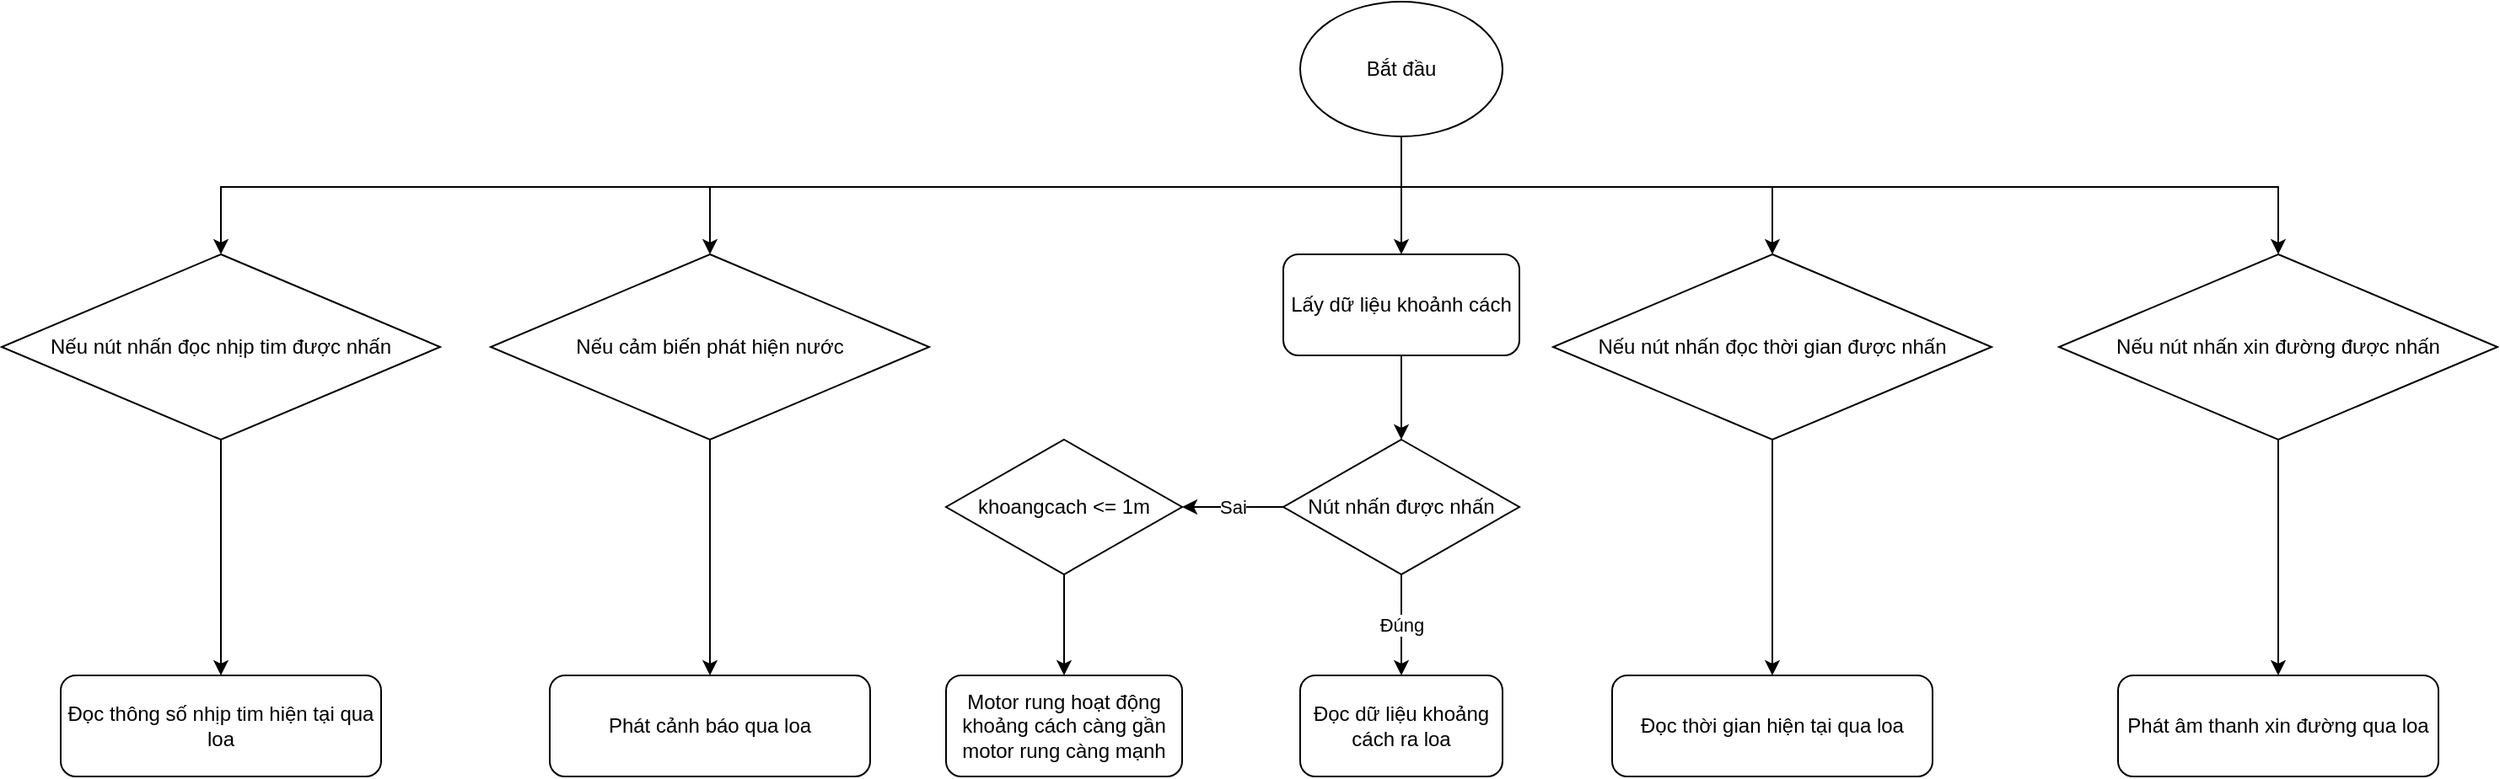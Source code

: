 <mxfile version="20.5.3" type="device"><diagram id="C5RBs43oDa-KdzZeNtuy" name="Page-1"><mxGraphModel dx="1313" dy="766" grid="1" gridSize="10" guides="1" tooltips="1" connect="1" arrows="1" fold="1" page="1" pageScale="1" pageWidth="827" pageHeight="1169" math="0" shadow="0"><root><mxCell id="WIyWlLk6GJQsqaUBKTNV-0"/><mxCell id="WIyWlLk6GJQsqaUBKTNV-1" parent="WIyWlLk6GJQsqaUBKTNV-0"/><mxCell id="J_VJNcF1HhjyNpHC2Kxg-0" value="Bắt đầu" style="ellipse;whiteSpace=wrap;html=1;" vertex="1" parent="WIyWlLk6GJQsqaUBKTNV-1"><mxGeometry x="310" y="30" width="120" height="80" as="geometry"/></mxCell><mxCell id="J_VJNcF1HhjyNpHC2Kxg-1" value="Lấy dữ liệu khoảnh cách" style="rounded=1;whiteSpace=wrap;html=1;" vertex="1" parent="WIyWlLk6GJQsqaUBKTNV-1"><mxGeometry x="300" y="180" width="140" height="60" as="geometry"/></mxCell><mxCell id="J_VJNcF1HhjyNpHC2Kxg-2" value="" style="endArrow=classic;html=1;rounded=0;exitX=0.5;exitY=1;exitDx=0;exitDy=0;entryX=0.5;entryY=0;entryDx=0;entryDy=0;" edge="1" parent="WIyWlLk6GJQsqaUBKTNV-1" source="J_VJNcF1HhjyNpHC2Kxg-0" target="J_VJNcF1HhjyNpHC2Kxg-1"><mxGeometry width="50" height="50" relative="1" as="geometry"><mxPoint x="340" y="280" as="sourcePoint"/><mxPoint x="390" y="230" as="targetPoint"/></mxGeometry></mxCell><mxCell id="J_VJNcF1HhjyNpHC2Kxg-3" value="Nút nhấn được nhấn" style="rhombus;whiteSpace=wrap;html=1;" vertex="1" parent="WIyWlLk6GJQsqaUBKTNV-1"><mxGeometry x="300" y="290" width="140" height="80" as="geometry"/></mxCell><mxCell id="J_VJNcF1HhjyNpHC2Kxg-4" value="khoangcach &amp;lt;= 1m" style="rhombus;whiteSpace=wrap;html=1;" vertex="1" parent="WIyWlLk6GJQsqaUBKTNV-1"><mxGeometry x="100" y="290" width="140" height="80" as="geometry"/></mxCell><mxCell id="J_VJNcF1HhjyNpHC2Kxg-5" value="" style="endArrow=classic;html=1;rounded=0;entryX=0.5;entryY=0;entryDx=0;entryDy=0;" edge="1" parent="WIyWlLk6GJQsqaUBKTNV-1" target="J_VJNcF1HhjyNpHC2Kxg-3"><mxGeometry width="50" height="50" relative="1" as="geometry"><mxPoint x="370" y="240" as="sourcePoint"/><mxPoint x="390" y="220" as="targetPoint"/><Array as="points"><mxPoint x="370" y="270"/></Array></mxGeometry></mxCell><mxCell id="J_VJNcF1HhjyNpHC2Kxg-7" value="Đọc dữ liệu khoảng cách ra loa" style="rounded=1;whiteSpace=wrap;html=1;" vertex="1" parent="WIyWlLk6GJQsqaUBKTNV-1"><mxGeometry x="310" y="430" width="120" height="60" as="geometry"/></mxCell><mxCell id="J_VJNcF1HhjyNpHC2Kxg-8" value="Đúng" style="endArrow=classic;html=1;rounded=0;exitX=0.5;exitY=1;exitDx=0;exitDy=0;entryX=0.5;entryY=0;entryDx=0;entryDy=0;" edge="1" parent="WIyWlLk6GJQsqaUBKTNV-1" source="J_VJNcF1HhjyNpHC2Kxg-3" target="J_VJNcF1HhjyNpHC2Kxg-7"><mxGeometry width="50" height="50" relative="1" as="geometry"><mxPoint x="480" y="250" as="sourcePoint"/><mxPoint x="530" y="200" as="targetPoint"/></mxGeometry></mxCell><mxCell id="J_VJNcF1HhjyNpHC2Kxg-9" value="Sai" style="endArrow=classic;html=1;rounded=0;exitX=0;exitY=0.5;exitDx=0;exitDy=0;entryX=1;entryY=0.5;entryDx=0;entryDy=0;" edge="1" parent="WIyWlLk6GJQsqaUBKTNV-1" source="J_VJNcF1HhjyNpHC2Kxg-3" target="J_VJNcF1HhjyNpHC2Kxg-4"><mxGeometry width="50" height="50" relative="1" as="geometry"><mxPoint x="340" y="260" as="sourcePoint"/><mxPoint x="390" y="210" as="targetPoint"/></mxGeometry></mxCell><mxCell id="J_VJNcF1HhjyNpHC2Kxg-10" value="" style="endArrow=classic;html=1;rounded=0;exitX=0.5;exitY=1;exitDx=0;exitDy=0;" edge="1" parent="WIyWlLk6GJQsqaUBKTNV-1" source="J_VJNcF1HhjyNpHC2Kxg-4"><mxGeometry width="50" height="50" relative="1" as="geometry"><mxPoint x="250" y="260" as="sourcePoint"/><mxPoint x="170" y="430" as="targetPoint"/></mxGeometry></mxCell><mxCell id="J_VJNcF1HhjyNpHC2Kxg-11" value="Motor rung hoạt động khoảng cách càng gần motor rung càng mạnh" style="rounded=1;whiteSpace=wrap;html=1;" vertex="1" parent="WIyWlLk6GJQsqaUBKTNV-1"><mxGeometry x="100" y="430" width="140" height="60" as="geometry"/></mxCell><mxCell id="J_VJNcF1HhjyNpHC2Kxg-14" value="" style="endArrow=classic;html=1;rounded=0;entryX=0.5;entryY=0;entryDx=0;entryDy=0;" edge="1" parent="WIyWlLk6GJQsqaUBKTNV-1" target="J_VJNcF1HhjyNpHC2Kxg-15"><mxGeometry width="50" height="50" relative="1" as="geometry"><mxPoint x="370" y="140" as="sourcePoint"/><mxPoint x="560" y="180" as="targetPoint"/><Array as="points"><mxPoint x="590" y="140"/></Array></mxGeometry></mxCell><mxCell id="J_VJNcF1HhjyNpHC2Kxg-15" value="Nếu nút nhấn đọc thời gian được nhấn" style="rhombus;whiteSpace=wrap;html=1;" vertex="1" parent="WIyWlLk6GJQsqaUBKTNV-1"><mxGeometry x="460" y="180" width="260" height="110" as="geometry"/></mxCell><mxCell id="J_VJNcF1HhjyNpHC2Kxg-16" value="" style="endArrow=classic;html=1;rounded=0;exitX=0.5;exitY=1;exitDx=0;exitDy=0;" edge="1" parent="WIyWlLk6GJQsqaUBKTNV-1" source="J_VJNcF1HhjyNpHC2Kxg-15" target="J_VJNcF1HhjyNpHC2Kxg-17"><mxGeometry width="50" height="50" relative="1" as="geometry"><mxPoint x="450" y="290" as="sourcePoint"/><mxPoint x="500" y="240" as="targetPoint"/></mxGeometry></mxCell><mxCell id="J_VJNcF1HhjyNpHC2Kxg-17" value="Đọc thời gian hiện tại qua loa" style="rounded=1;whiteSpace=wrap;html=1;" vertex="1" parent="WIyWlLk6GJQsqaUBKTNV-1"><mxGeometry x="495" y="430" width="190" height="60" as="geometry"/></mxCell><mxCell id="J_VJNcF1HhjyNpHC2Kxg-18" value="Nếu nút nhấn xin đường được nhấn" style="rhombus;whiteSpace=wrap;html=1;" vertex="1" parent="WIyWlLk6GJQsqaUBKTNV-1"><mxGeometry x="760" y="180" width="260" height="110" as="geometry"/></mxCell><mxCell id="J_VJNcF1HhjyNpHC2Kxg-19" value="" style="endArrow=classic;html=1;rounded=0;exitX=0.5;exitY=1;exitDx=0;exitDy=0;" edge="1" parent="WIyWlLk6GJQsqaUBKTNV-1" source="J_VJNcF1HhjyNpHC2Kxg-18" target="J_VJNcF1HhjyNpHC2Kxg-20"><mxGeometry width="50" height="50" relative="1" as="geometry"><mxPoint x="750" y="290" as="sourcePoint"/><mxPoint x="800" y="240" as="targetPoint"/></mxGeometry></mxCell><mxCell id="J_VJNcF1HhjyNpHC2Kxg-20" value="Phát âm thanh xin đường qua loa" style="rounded=1;whiteSpace=wrap;html=1;" vertex="1" parent="WIyWlLk6GJQsqaUBKTNV-1"><mxGeometry x="795" y="430" width="190" height="60" as="geometry"/></mxCell><mxCell id="J_VJNcF1HhjyNpHC2Kxg-21" value="" style="endArrow=classic;html=1;rounded=0;entryX=0.5;entryY=0;entryDx=0;entryDy=0;" edge="1" parent="WIyWlLk6GJQsqaUBKTNV-1" target="J_VJNcF1HhjyNpHC2Kxg-18"><mxGeometry width="50" height="50" relative="1" as="geometry"><mxPoint x="590" y="140" as="sourcePoint"/><mxPoint x="750" y="350" as="targetPoint"/><Array as="points"><mxPoint x="890" y="140"/></Array></mxGeometry></mxCell><mxCell id="J_VJNcF1HhjyNpHC2Kxg-22" value="Nếu cảm biến phát hiện nước" style="rhombus;whiteSpace=wrap;html=1;" vertex="1" parent="WIyWlLk6GJQsqaUBKTNV-1"><mxGeometry x="-170" y="180" width="260" height="110" as="geometry"/></mxCell><mxCell id="J_VJNcF1HhjyNpHC2Kxg-23" value="" style="endArrow=classic;html=1;rounded=0;exitX=0.5;exitY=1;exitDx=0;exitDy=0;" edge="1" parent="WIyWlLk6GJQsqaUBKTNV-1" source="J_VJNcF1HhjyNpHC2Kxg-22" target="J_VJNcF1HhjyNpHC2Kxg-24"><mxGeometry width="50" height="50" relative="1" as="geometry"><mxPoint x="-180" y="290" as="sourcePoint"/><mxPoint x="-130" y="240" as="targetPoint"/></mxGeometry></mxCell><mxCell id="J_VJNcF1HhjyNpHC2Kxg-24" value="Phát cảnh báo qua loa" style="rounded=1;whiteSpace=wrap;html=1;" vertex="1" parent="WIyWlLk6GJQsqaUBKTNV-1"><mxGeometry x="-135" y="430" width="190" height="60" as="geometry"/></mxCell><mxCell id="J_VJNcF1HhjyNpHC2Kxg-25" value="" style="endArrow=classic;html=1;rounded=0;entryX=0.5;entryY=0;entryDx=0;entryDy=0;" edge="1" parent="WIyWlLk6GJQsqaUBKTNV-1" target="J_VJNcF1HhjyNpHC2Kxg-22"><mxGeometry width="50" height="50" relative="1" as="geometry"><mxPoint x="370" y="140" as="sourcePoint"/><mxPoint x="250" y="280" as="targetPoint"/><Array as="points"><mxPoint x="-40" y="140"/></Array></mxGeometry></mxCell><mxCell id="J_VJNcF1HhjyNpHC2Kxg-26" value="Nếu nút nhấn đọc nhịp tim được nhấn" style="rhombus;whiteSpace=wrap;html=1;" vertex="1" parent="WIyWlLk6GJQsqaUBKTNV-1"><mxGeometry x="-460" y="180" width="260" height="110" as="geometry"/></mxCell><mxCell id="J_VJNcF1HhjyNpHC2Kxg-27" value="" style="endArrow=classic;html=1;rounded=0;exitX=0.5;exitY=1;exitDx=0;exitDy=0;" edge="1" parent="WIyWlLk6GJQsqaUBKTNV-1" source="J_VJNcF1HhjyNpHC2Kxg-26" target="J_VJNcF1HhjyNpHC2Kxg-28"><mxGeometry width="50" height="50" relative="1" as="geometry"><mxPoint x="-470" y="290" as="sourcePoint"/><mxPoint x="-420" y="240" as="targetPoint"/></mxGeometry></mxCell><mxCell id="J_VJNcF1HhjyNpHC2Kxg-28" value="Đọc thông số nhịp tim hiện tại qua loa" style="rounded=1;whiteSpace=wrap;html=1;" vertex="1" parent="WIyWlLk6GJQsqaUBKTNV-1"><mxGeometry x="-425" y="430" width="190" height="60" as="geometry"/></mxCell><mxCell id="J_VJNcF1HhjyNpHC2Kxg-29" value="" style="endArrow=classic;html=1;rounded=0;entryX=0.5;entryY=0;entryDx=0;entryDy=0;" edge="1" parent="WIyWlLk6GJQsqaUBKTNV-1" target="J_VJNcF1HhjyNpHC2Kxg-26"><mxGeometry width="50" height="50" relative="1" as="geometry"><mxPoint x="-40" y="140" as="sourcePoint"/><mxPoint x="-60" y="380" as="targetPoint"/><Array as="points"><mxPoint x="-330" y="140"/></Array></mxGeometry></mxCell></root></mxGraphModel></diagram></mxfile>